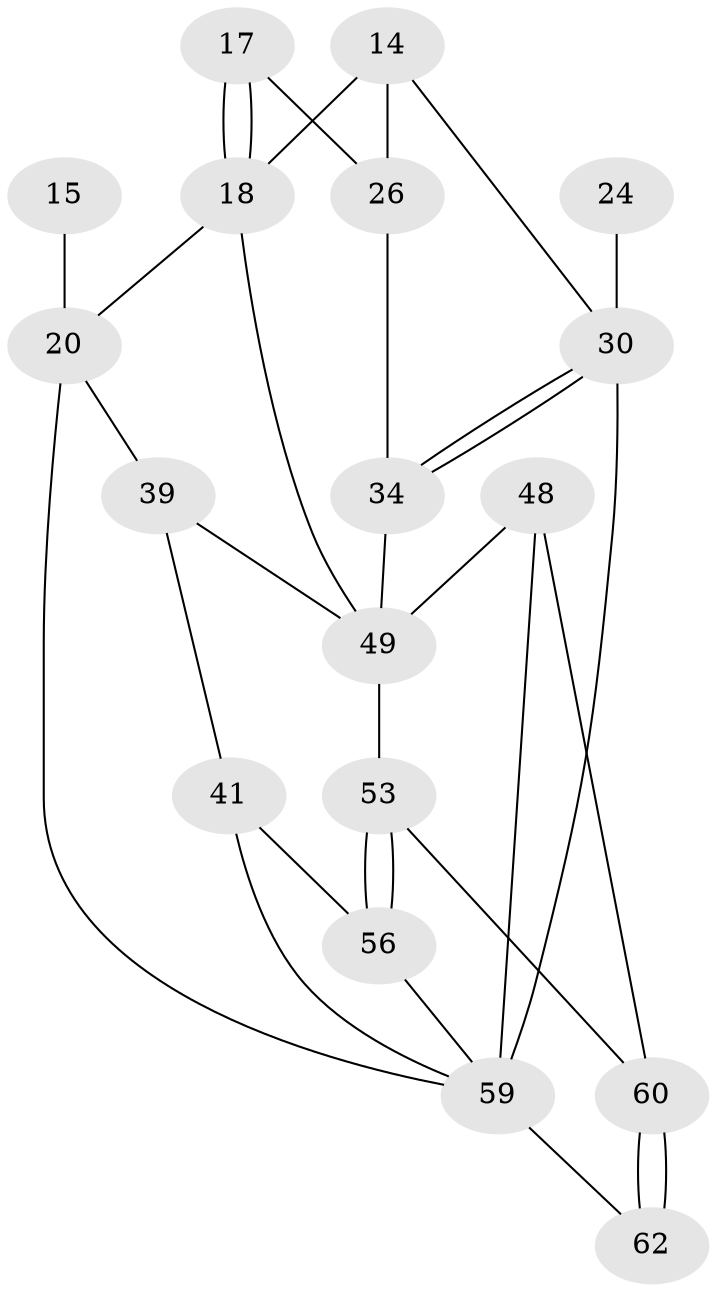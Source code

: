 // original degree distribution, {3: 0.03225806451612903, 4: 0.25806451612903225, 6: 0.22580645161290322, 5: 0.4838709677419355}
// Generated by graph-tools (version 1.1) at 2025/04/03/04/25 22:04:54]
// undirected, 18 vertices, 32 edges
graph export_dot {
graph [start="1"]
  node [color=gray90,style=filled];
  14 [pos="+0.5091897454826856+0",super="+7+13"];
  15 [pos="+0.09188398982613431+0.13513990276769422"];
  17 [pos="+0.4272279522313529+0.3094322431257797"];
  18 [pos="+0.35893338710181655+0.37435559237542015",super="+9+8"];
  20 [pos="+0.025935647078337506+0.31100481951422515",super="+19+11"];
  24 [pos="+0.8595624777208414+0.15655469733312938"];
  26 [pos="+0.6164965389310846+0.29480083410359553",super="+16"];
  30 [pos="+0.9810942040360219+0.5370940855672431",super="+27+29+25"];
  34 [pos="+0.6977641229708337+0.43346431193823587",super="+31"];
  39 [pos="+0.24583731612592263+0.6954505612633597",super="+23"];
  41 [pos="+0.11975126858661365+0.6782992024404524",super="+36+40"];
  48 [pos="+0.5321827143925151+0.786302887500435",super="+45+47"];
  49 [pos="+0.40919799141668656+0.7983677412441351",super="+43+42+38"];
  53 [pos="+0.2882790756310045+0.8863044430379836",super="+52"];
  56 [pos="+0.2236182909044421+0.9526056204076803",super="+55+54"];
  59 [pos="+1+1",super="+46+58+37"];
  60 [pos="+0.46963101823569314+0.9209011643326718",super="+51"];
  62 [pos="+0.519810235846701+1",super="+61"];
  14 -- 18;
  14 -- 30 [weight=2];
  14 -- 26 [weight=2];
  15 -- 20 [weight=3];
  17 -- 18 [weight=2];
  17 -- 18;
  17 -- 26;
  18 -- 20;
  18 -- 49;
  20 -- 39;
  20 -- 59 [weight=2];
  24 -- 30 [weight=3];
  26 -- 34;
  30 -- 34 [weight=2];
  30 -- 34;
  30 -- 59 [weight=3];
  34 -- 49 [weight=2];
  39 -- 41 [weight=2];
  39 -- 49 [weight=2];
  41 -- 56 [weight=2];
  41 -- 59;
  48 -- 49 [weight=3];
  48 -- 60 [weight=2];
  48 -- 59;
  49 -- 53;
  53 -- 56 [weight=2];
  53 -- 56;
  53 -- 60;
  56 -- 59;
  59 -- 62 [weight=2];
  60 -- 62 [weight=2];
  60 -- 62;
}
